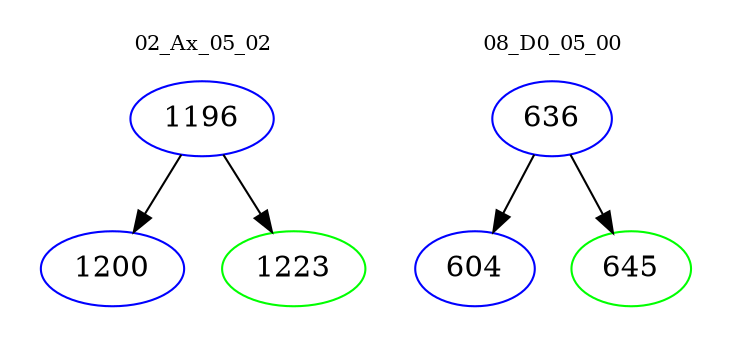 digraph{
subgraph cluster_0 {
color = white
label = "02_Ax_05_02";
fontsize=10;
T0_1196 [label="1196", color="blue"]
T0_1196 -> T0_1200 [color="black"]
T0_1200 [label="1200", color="blue"]
T0_1196 -> T0_1223 [color="black"]
T0_1223 [label="1223", color="green"]
}
subgraph cluster_1 {
color = white
label = "08_D0_05_00";
fontsize=10;
T1_636 [label="636", color="blue"]
T1_636 -> T1_604 [color="black"]
T1_604 [label="604", color="blue"]
T1_636 -> T1_645 [color="black"]
T1_645 [label="645", color="green"]
}
}
